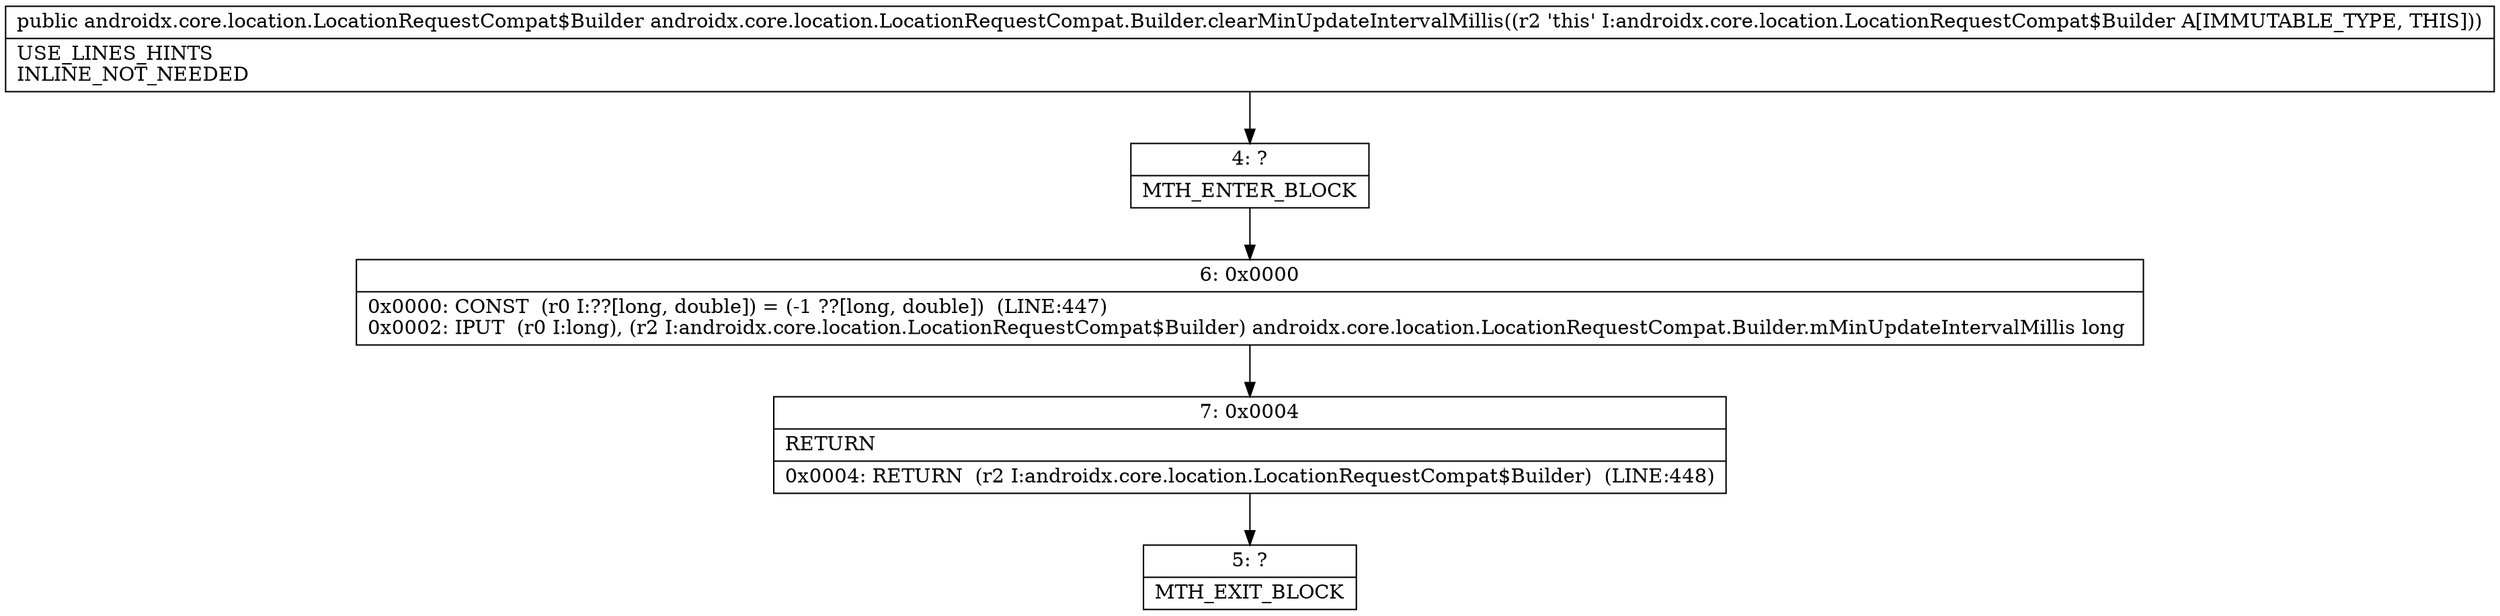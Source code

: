digraph "CFG forandroidx.core.location.LocationRequestCompat.Builder.clearMinUpdateIntervalMillis()Landroidx\/core\/location\/LocationRequestCompat$Builder;" {
Node_4 [shape=record,label="{4\:\ ?|MTH_ENTER_BLOCK\l}"];
Node_6 [shape=record,label="{6\:\ 0x0000|0x0000: CONST  (r0 I:??[long, double]) = (\-1 ??[long, double])  (LINE:447)\l0x0002: IPUT  (r0 I:long), (r2 I:androidx.core.location.LocationRequestCompat$Builder) androidx.core.location.LocationRequestCompat.Builder.mMinUpdateIntervalMillis long \l}"];
Node_7 [shape=record,label="{7\:\ 0x0004|RETURN\l|0x0004: RETURN  (r2 I:androidx.core.location.LocationRequestCompat$Builder)  (LINE:448)\l}"];
Node_5 [shape=record,label="{5\:\ ?|MTH_EXIT_BLOCK\l}"];
MethodNode[shape=record,label="{public androidx.core.location.LocationRequestCompat$Builder androidx.core.location.LocationRequestCompat.Builder.clearMinUpdateIntervalMillis((r2 'this' I:androidx.core.location.LocationRequestCompat$Builder A[IMMUTABLE_TYPE, THIS]))  | USE_LINES_HINTS\lINLINE_NOT_NEEDED\l}"];
MethodNode -> Node_4;Node_4 -> Node_6;
Node_6 -> Node_7;
Node_7 -> Node_5;
}


